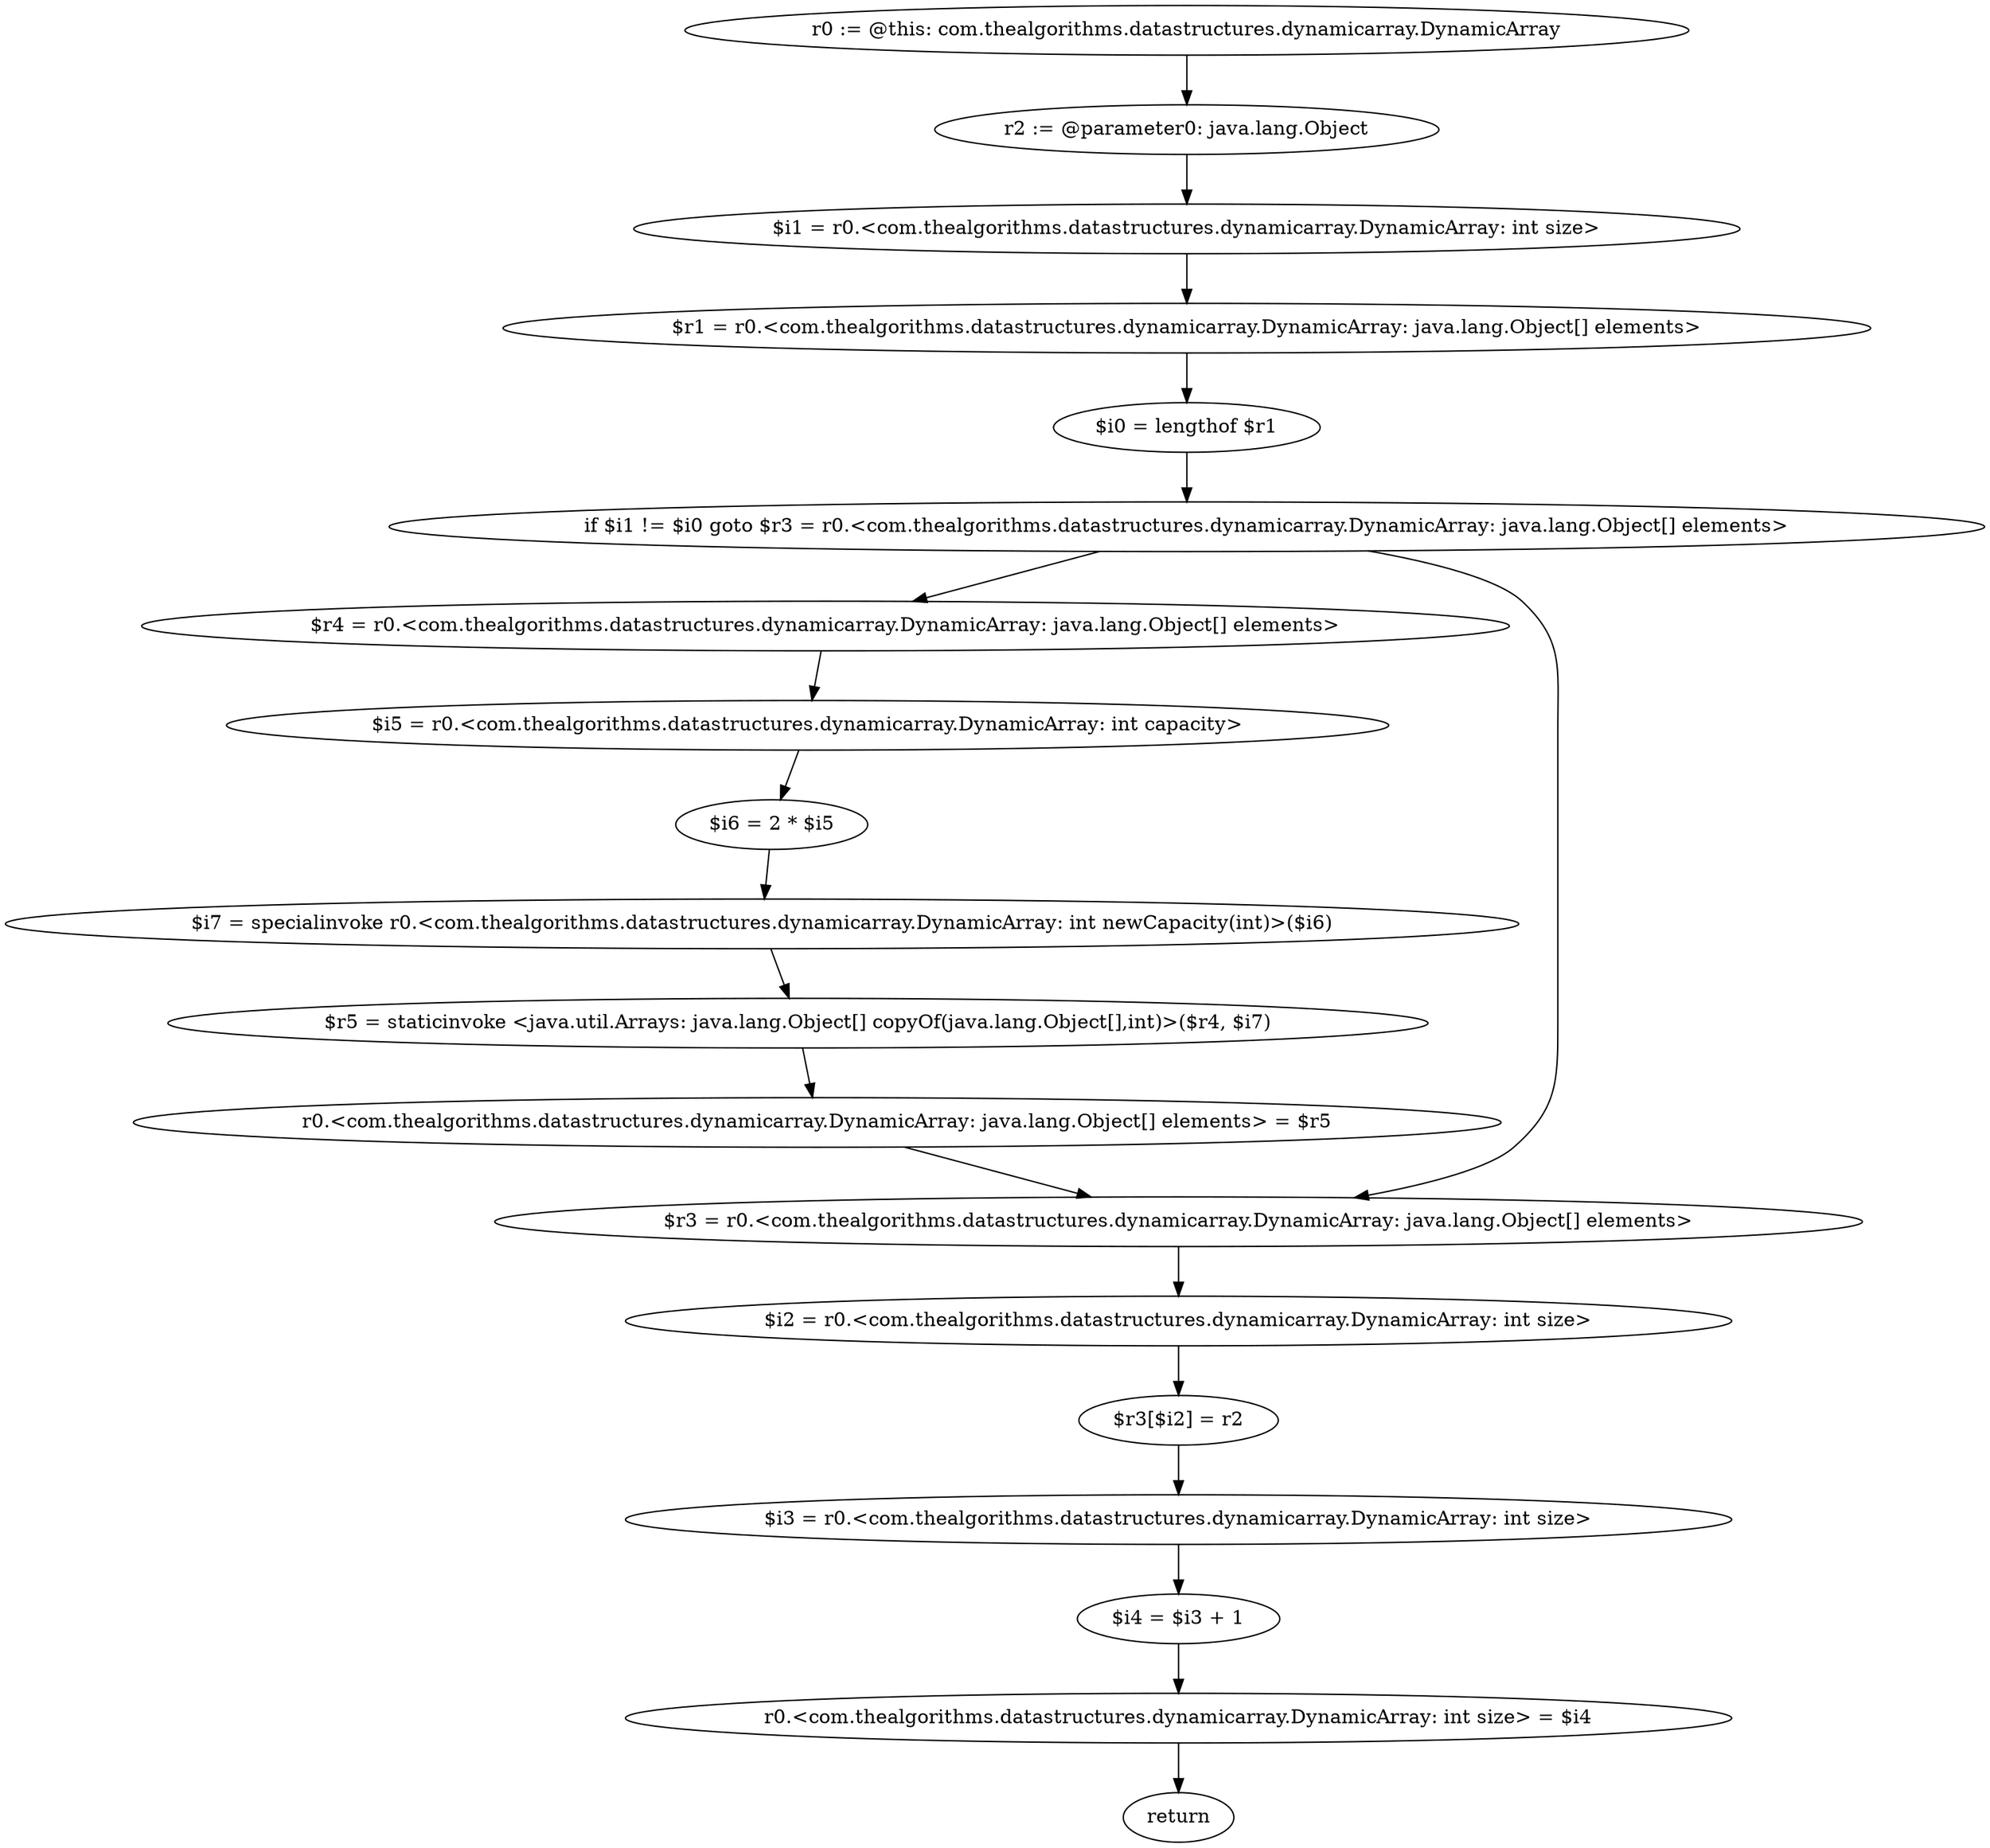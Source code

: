 digraph "unitGraph" {
    "r0 := @this: com.thealgorithms.datastructures.dynamicarray.DynamicArray"
    "r2 := @parameter0: java.lang.Object"
    "$i1 = r0.<com.thealgorithms.datastructures.dynamicarray.DynamicArray: int size>"
    "$r1 = r0.<com.thealgorithms.datastructures.dynamicarray.DynamicArray: java.lang.Object[] elements>"
    "$i0 = lengthof $r1"
    "if $i1 != $i0 goto $r3 = r0.<com.thealgorithms.datastructures.dynamicarray.DynamicArray: java.lang.Object[] elements>"
    "$r4 = r0.<com.thealgorithms.datastructures.dynamicarray.DynamicArray: java.lang.Object[] elements>"
    "$i5 = r0.<com.thealgorithms.datastructures.dynamicarray.DynamicArray: int capacity>"
    "$i6 = 2 * $i5"
    "$i7 = specialinvoke r0.<com.thealgorithms.datastructures.dynamicarray.DynamicArray: int newCapacity(int)>($i6)"
    "$r5 = staticinvoke <java.util.Arrays: java.lang.Object[] copyOf(java.lang.Object[],int)>($r4, $i7)"
    "r0.<com.thealgorithms.datastructures.dynamicarray.DynamicArray: java.lang.Object[] elements> = $r5"
    "$r3 = r0.<com.thealgorithms.datastructures.dynamicarray.DynamicArray: java.lang.Object[] elements>"
    "$i2 = r0.<com.thealgorithms.datastructures.dynamicarray.DynamicArray: int size>"
    "$r3[$i2] = r2"
    "$i3 = r0.<com.thealgorithms.datastructures.dynamicarray.DynamicArray: int size>"
    "$i4 = $i3 + 1"
    "r0.<com.thealgorithms.datastructures.dynamicarray.DynamicArray: int size> = $i4"
    "return"
    "r0 := @this: com.thealgorithms.datastructures.dynamicarray.DynamicArray"->"r2 := @parameter0: java.lang.Object";
    "r2 := @parameter0: java.lang.Object"->"$i1 = r0.<com.thealgorithms.datastructures.dynamicarray.DynamicArray: int size>";
    "$i1 = r0.<com.thealgorithms.datastructures.dynamicarray.DynamicArray: int size>"->"$r1 = r0.<com.thealgorithms.datastructures.dynamicarray.DynamicArray: java.lang.Object[] elements>";
    "$r1 = r0.<com.thealgorithms.datastructures.dynamicarray.DynamicArray: java.lang.Object[] elements>"->"$i0 = lengthof $r1";
    "$i0 = lengthof $r1"->"if $i1 != $i0 goto $r3 = r0.<com.thealgorithms.datastructures.dynamicarray.DynamicArray: java.lang.Object[] elements>";
    "if $i1 != $i0 goto $r3 = r0.<com.thealgorithms.datastructures.dynamicarray.DynamicArray: java.lang.Object[] elements>"->"$r4 = r0.<com.thealgorithms.datastructures.dynamicarray.DynamicArray: java.lang.Object[] elements>";
    "if $i1 != $i0 goto $r3 = r0.<com.thealgorithms.datastructures.dynamicarray.DynamicArray: java.lang.Object[] elements>"->"$r3 = r0.<com.thealgorithms.datastructures.dynamicarray.DynamicArray: java.lang.Object[] elements>";
    "$r4 = r0.<com.thealgorithms.datastructures.dynamicarray.DynamicArray: java.lang.Object[] elements>"->"$i5 = r0.<com.thealgorithms.datastructures.dynamicarray.DynamicArray: int capacity>";
    "$i5 = r0.<com.thealgorithms.datastructures.dynamicarray.DynamicArray: int capacity>"->"$i6 = 2 * $i5";
    "$i6 = 2 * $i5"->"$i7 = specialinvoke r0.<com.thealgorithms.datastructures.dynamicarray.DynamicArray: int newCapacity(int)>($i6)";
    "$i7 = specialinvoke r0.<com.thealgorithms.datastructures.dynamicarray.DynamicArray: int newCapacity(int)>($i6)"->"$r5 = staticinvoke <java.util.Arrays: java.lang.Object[] copyOf(java.lang.Object[],int)>($r4, $i7)";
    "$r5 = staticinvoke <java.util.Arrays: java.lang.Object[] copyOf(java.lang.Object[],int)>($r4, $i7)"->"r0.<com.thealgorithms.datastructures.dynamicarray.DynamicArray: java.lang.Object[] elements> = $r5";
    "r0.<com.thealgorithms.datastructures.dynamicarray.DynamicArray: java.lang.Object[] elements> = $r5"->"$r3 = r0.<com.thealgorithms.datastructures.dynamicarray.DynamicArray: java.lang.Object[] elements>";
    "$r3 = r0.<com.thealgorithms.datastructures.dynamicarray.DynamicArray: java.lang.Object[] elements>"->"$i2 = r0.<com.thealgorithms.datastructures.dynamicarray.DynamicArray: int size>";
    "$i2 = r0.<com.thealgorithms.datastructures.dynamicarray.DynamicArray: int size>"->"$r3[$i2] = r2";
    "$r3[$i2] = r2"->"$i3 = r0.<com.thealgorithms.datastructures.dynamicarray.DynamicArray: int size>";
    "$i3 = r0.<com.thealgorithms.datastructures.dynamicarray.DynamicArray: int size>"->"$i4 = $i3 + 1";
    "$i4 = $i3 + 1"->"r0.<com.thealgorithms.datastructures.dynamicarray.DynamicArray: int size> = $i4";
    "r0.<com.thealgorithms.datastructures.dynamicarray.DynamicArray: int size> = $i4"->"return";
}
